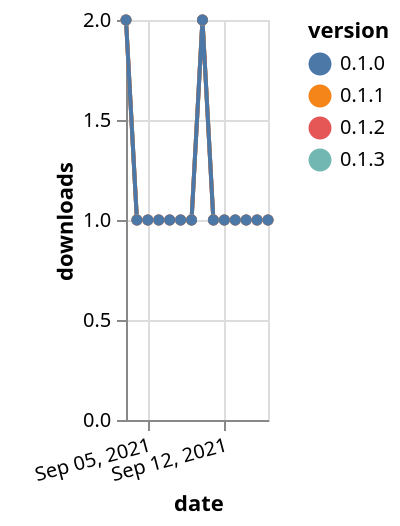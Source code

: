 {"$schema": "https://vega.github.io/schema/vega-lite/v5.json", "description": "A simple bar chart with embedded data.", "data": {"values": [{"date": "2021-09-03", "total": 97, "delta": 2, "version": "0.1.3"}, {"date": "2021-09-04", "total": 98, "delta": 1, "version": "0.1.3"}, {"date": "2021-09-05", "total": 99, "delta": 1, "version": "0.1.3"}, {"date": "2021-09-06", "total": 100, "delta": 1, "version": "0.1.3"}, {"date": "2021-09-07", "total": 101, "delta": 1, "version": "0.1.3"}, {"date": "2021-09-08", "total": 102, "delta": 1, "version": "0.1.3"}, {"date": "2021-09-09", "total": 103, "delta": 1, "version": "0.1.3"}, {"date": "2021-09-10", "total": 105, "delta": 2, "version": "0.1.3"}, {"date": "2021-09-11", "total": 106, "delta": 1, "version": "0.1.3"}, {"date": "2021-09-12", "total": 107, "delta": 1, "version": "0.1.3"}, {"date": "2021-09-13", "total": 108, "delta": 1, "version": "0.1.3"}, {"date": "2021-09-14", "total": 109, "delta": 1, "version": "0.1.3"}, {"date": "2021-09-15", "total": 110, "delta": 1, "version": "0.1.3"}, {"date": "2021-09-16", "total": 111, "delta": 1, "version": "0.1.3"}, {"date": "2021-09-03", "total": 99, "delta": 2, "version": "0.1.2"}, {"date": "2021-09-04", "total": 100, "delta": 1, "version": "0.1.2"}, {"date": "2021-09-05", "total": 101, "delta": 1, "version": "0.1.2"}, {"date": "2021-09-06", "total": 102, "delta": 1, "version": "0.1.2"}, {"date": "2021-09-07", "total": 103, "delta": 1, "version": "0.1.2"}, {"date": "2021-09-08", "total": 104, "delta": 1, "version": "0.1.2"}, {"date": "2021-09-09", "total": 105, "delta": 1, "version": "0.1.2"}, {"date": "2021-09-10", "total": 107, "delta": 2, "version": "0.1.2"}, {"date": "2021-09-11", "total": 108, "delta": 1, "version": "0.1.2"}, {"date": "2021-09-12", "total": 109, "delta": 1, "version": "0.1.2"}, {"date": "2021-09-13", "total": 110, "delta": 1, "version": "0.1.2"}, {"date": "2021-09-14", "total": 111, "delta": 1, "version": "0.1.2"}, {"date": "2021-09-15", "total": 112, "delta": 1, "version": "0.1.2"}, {"date": "2021-09-16", "total": 113, "delta": 1, "version": "0.1.2"}, {"date": "2021-09-03", "total": 106, "delta": 2, "version": "0.1.1"}, {"date": "2021-09-04", "total": 107, "delta": 1, "version": "0.1.1"}, {"date": "2021-09-05", "total": 108, "delta": 1, "version": "0.1.1"}, {"date": "2021-09-06", "total": 109, "delta": 1, "version": "0.1.1"}, {"date": "2021-09-07", "total": 110, "delta": 1, "version": "0.1.1"}, {"date": "2021-09-08", "total": 111, "delta": 1, "version": "0.1.1"}, {"date": "2021-09-09", "total": 112, "delta": 1, "version": "0.1.1"}, {"date": "2021-09-10", "total": 114, "delta": 2, "version": "0.1.1"}, {"date": "2021-09-11", "total": 115, "delta": 1, "version": "0.1.1"}, {"date": "2021-09-12", "total": 116, "delta": 1, "version": "0.1.1"}, {"date": "2021-09-13", "total": 117, "delta": 1, "version": "0.1.1"}, {"date": "2021-09-14", "total": 118, "delta": 1, "version": "0.1.1"}, {"date": "2021-09-15", "total": 119, "delta": 1, "version": "0.1.1"}, {"date": "2021-09-16", "total": 120, "delta": 1, "version": "0.1.1"}, {"date": "2021-09-03", "total": 109, "delta": 2, "version": "0.1.0"}, {"date": "2021-09-04", "total": 110, "delta": 1, "version": "0.1.0"}, {"date": "2021-09-05", "total": 111, "delta": 1, "version": "0.1.0"}, {"date": "2021-09-06", "total": 112, "delta": 1, "version": "0.1.0"}, {"date": "2021-09-07", "total": 113, "delta": 1, "version": "0.1.0"}, {"date": "2021-09-08", "total": 114, "delta": 1, "version": "0.1.0"}, {"date": "2021-09-09", "total": 115, "delta": 1, "version": "0.1.0"}, {"date": "2021-09-10", "total": 117, "delta": 2, "version": "0.1.0"}, {"date": "2021-09-11", "total": 118, "delta": 1, "version": "0.1.0"}, {"date": "2021-09-12", "total": 119, "delta": 1, "version": "0.1.0"}, {"date": "2021-09-13", "total": 120, "delta": 1, "version": "0.1.0"}, {"date": "2021-09-14", "total": 121, "delta": 1, "version": "0.1.0"}, {"date": "2021-09-15", "total": 122, "delta": 1, "version": "0.1.0"}, {"date": "2021-09-16", "total": 123, "delta": 1, "version": "0.1.0"}]}, "width": "container", "mark": {"type": "line", "point": {"filled": true}}, "encoding": {"x": {"field": "date", "type": "temporal", "timeUnit": "yearmonthdate", "title": "date", "axis": {"labelAngle": -15}}, "y": {"field": "delta", "type": "quantitative", "title": "downloads"}, "color": {"field": "version", "type": "nominal"}, "tooltip": {"field": "delta"}}}